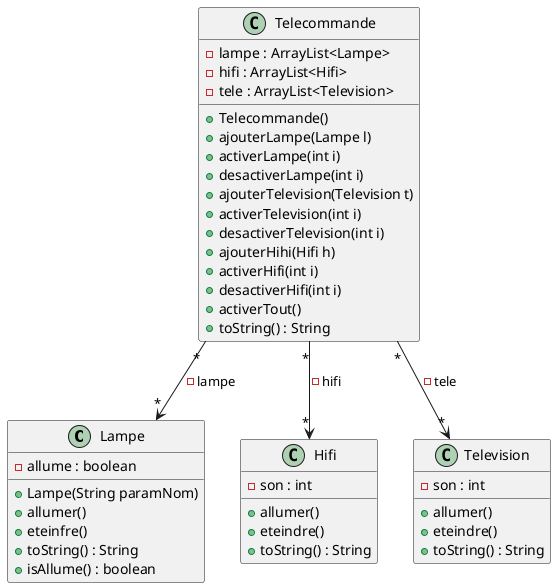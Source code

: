 @startuml



class Lampe{
-allume : boolean
+Lampe(String paramNom)
+allumer()
+eteinfre()
+toString() : String
+isAllume() : boolean
}


class Telecommande{
-lampe : ArrayList<Lampe>
-hifi : ArrayList<Hifi>
-tele : ArrayList<Television>
+Telecommande()
+ajouterLampe(Lampe l)
+activerLampe(int i)
+desactiverLampe(int i)
+ajouterTelevision(Television t)
+activerTelevision(int i)
+desactiverTelevision(int i)
+ajouterHihi(Hifi h)
+activerHifi(int i)
+desactiverHifi(int i)
+activerTout()
+toString() : String
}



class Hifi {
-son : int
+allumer()
+eteindre()
+toString() : String
}

class Television{
-son : int
+allumer()
+eteindre()
+toString() : String
}


Telecommande "*"-->"*" Lampe :-lampe
Telecommande "*"--> "*"Hifi  : -hifi
Telecommande "*"--> "*"Television  : -tele

@enduml